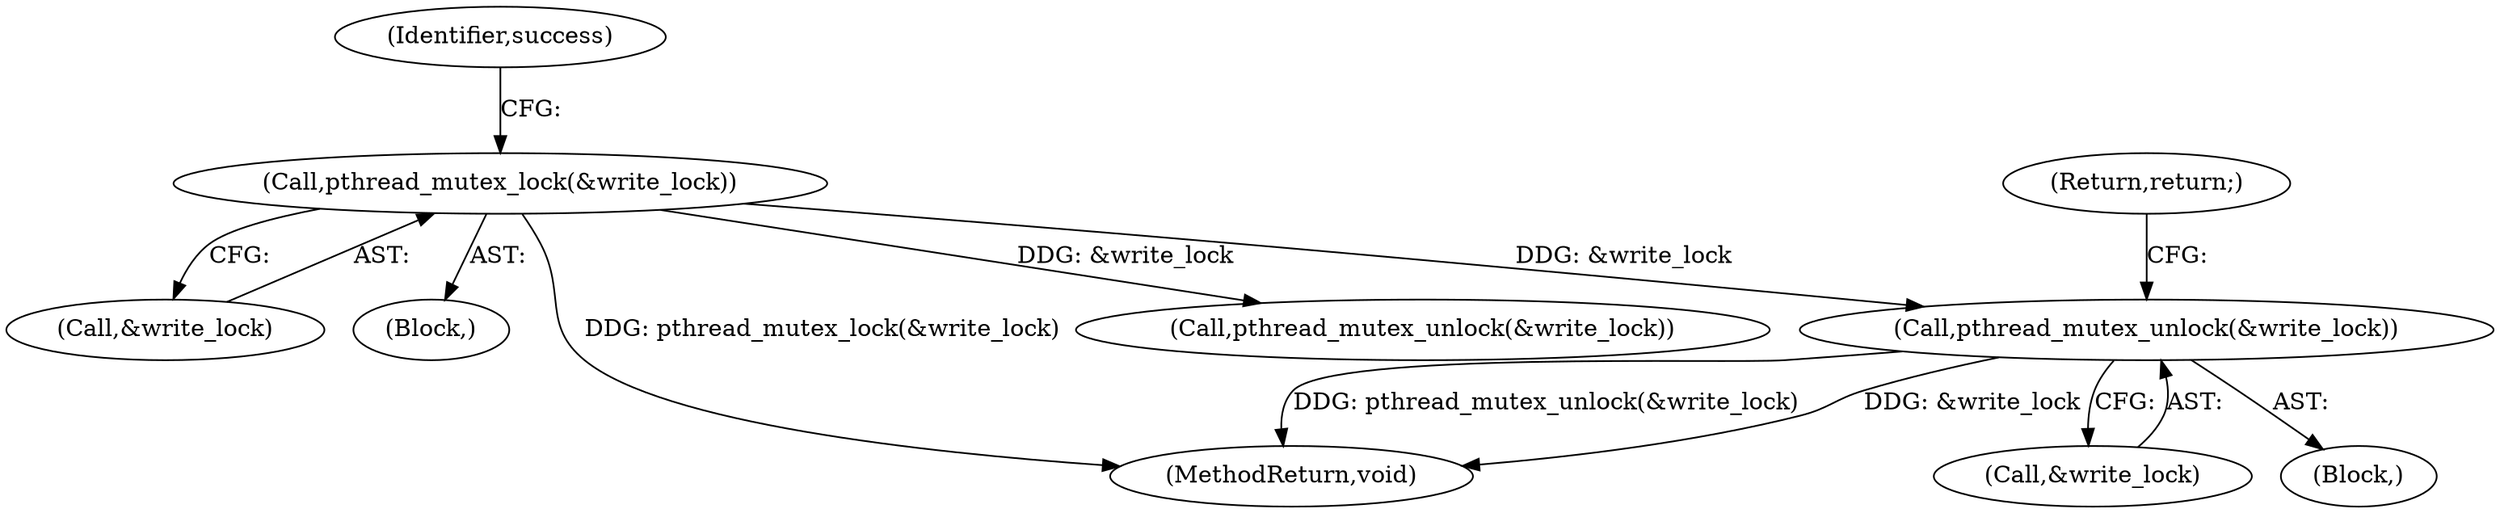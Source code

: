 digraph "0_Android_95610818918f6f11fe7d23aca1380e6c0fac2af0_0@API" {
"1000157" [label="(Call,pthread_mutex_unlock(&write_lock))"];
"1000117" [label="(Call,pthread_mutex_lock(&write_lock))"];
"1000118" [label="(Call,&write_lock)"];
"1000154" [label="(Block,)"];
"1000160" [label="(Return,return;)"];
"1000123" [label="(Identifier,success)"];
"1000102" [label="(Block,)"];
"1000157" [label="(Call,pthread_mutex_unlock(&write_lock))"];
"1000262" [label="(MethodReturn,void)"];
"1000259" [label="(Call,pthread_mutex_unlock(&write_lock))"];
"1000117" [label="(Call,pthread_mutex_lock(&write_lock))"];
"1000158" [label="(Call,&write_lock)"];
"1000157" -> "1000154"  [label="AST: "];
"1000157" -> "1000158"  [label="CFG: "];
"1000158" -> "1000157"  [label="AST: "];
"1000160" -> "1000157"  [label="CFG: "];
"1000157" -> "1000262"  [label="DDG: pthread_mutex_unlock(&write_lock)"];
"1000157" -> "1000262"  [label="DDG: &write_lock"];
"1000117" -> "1000157"  [label="DDG: &write_lock"];
"1000117" -> "1000102"  [label="AST: "];
"1000117" -> "1000118"  [label="CFG: "];
"1000118" -> "1000117"  [label="AST: "];
"1000123" -> "1000117"  [label="CFG: "];
"1000117" -> "1000262"  [label="DDG: pthread_mutex_lock(&write_lock)"];
"1000117" -> "1000259"  [label="DDG: &write_lock"];
}
